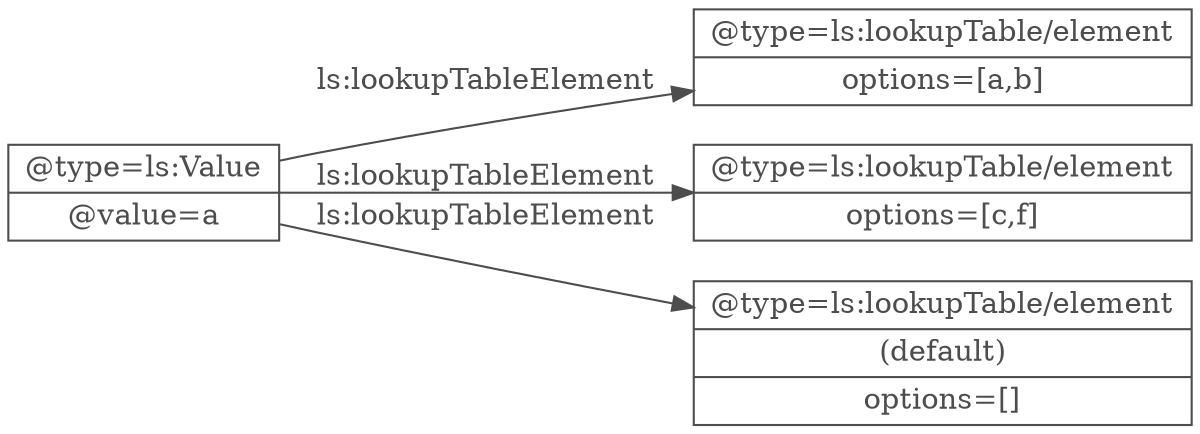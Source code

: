 digraph g {
  rankdir="LR";
  node [shape=record,color=gray30,fontcolor=gray30];
  edge[color=gray30,fontcolor=gray30];
  
  n0 [label="@type=ls:Value|@value=a"];
  n1 [label="@type=ls:lookupTable/element|options=[a,b]"];
  n2 [label="@type=ls:lookupTable/element|options=[c,f]"];
  n3 [label="@type=ls:lookupTable/element|(default)|options=[]"];
  n0 -> n1 [label="ls:lookupTableElement"];
  n0 -> n2 [label="ls:lookupTableElement"];
  n0 -> n3 [label="ls:lookupTableElement"];
}

